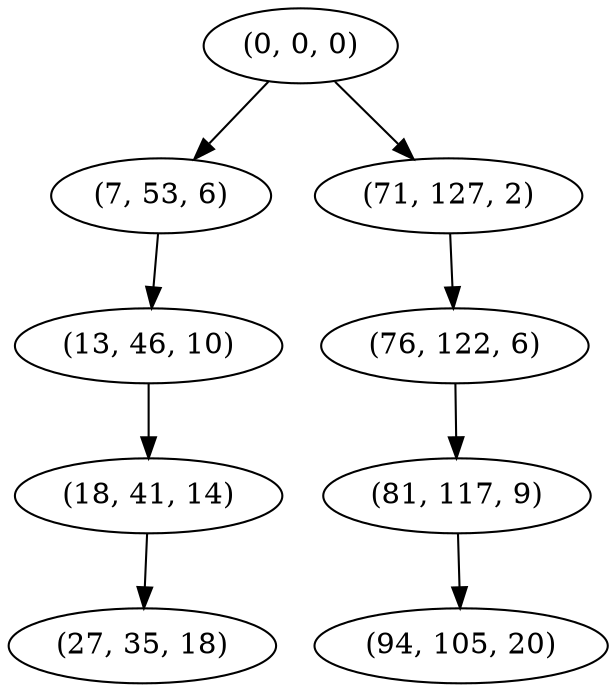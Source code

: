 digraph tree {
    "(0, 0, 0)";
    "(7, 53, 6)";
    "(13, 46, 10)";
    "(18, 41, 14)";
    "(27, 35, 18)";
    "(71, 127, 2)";
    "(76, 122, 6)";
    "(81, 117, 9)";
    "(94, 105, 20)";
    "(0, 0, 0)" -> "(7, 53, 6)";
    "(0, 0, 0)" -> "(71, 127, 2)";
    "(7, 53, 6)" -> "(13, 46, 10)";
    "(13, 46, 10)" -> "(18, 41, 14)";
    "(18, 41, 14)" -> "(27, 35, 18)";
    "(71, 127, 2)" -> "(76, 122, 6)";
    "(76, 122, 6)" -> "(81, 117, 9)";
    "(81, 117, 9)" -> "(94, 105, 20)";
}
